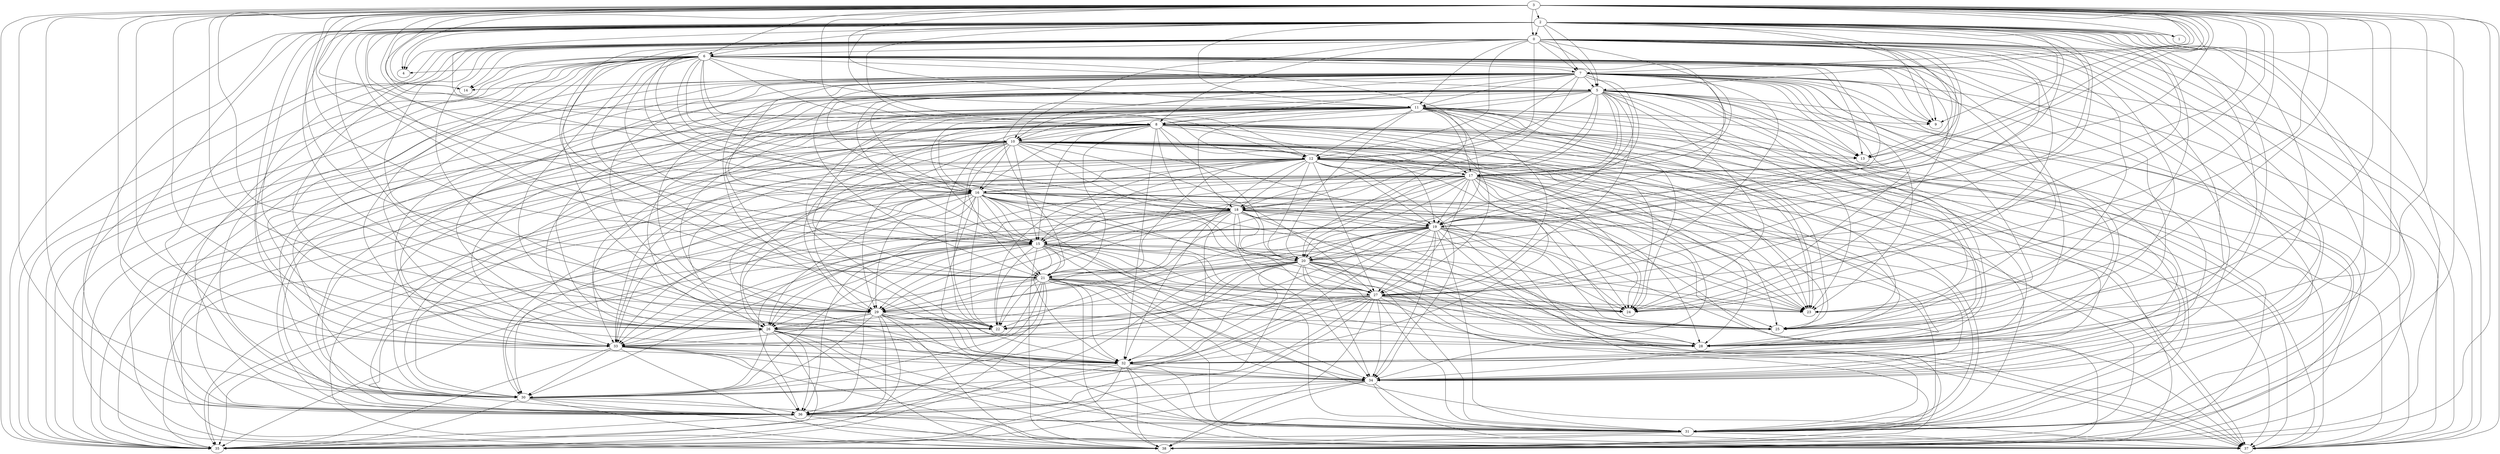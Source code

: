 digraph {
    0 -> 4;
    0 -> 5;
    0 -> 6;
    0 -> 7;
    0 -> 8;
    0 -> 9;
    0 -> 10;
    0 -> 11;
    0 -> 12;
    0 -> 13;
    0 -> 14;
    0 -> 15;
    0 -> 16;
    0 -> 17;
    0 -> 18;
    0 -> 19;
    0 -> 20;
    0 -> 21;
    0 -> 22;
    0 -> 23;
    0 -> 24;
    0 -> 25;
    0 -> 26;
    0 -> 27;
    0 -> 28;
    0 -> 29;
    0 -> 30;
    0 -> 31;
    0 -> 32;
    0 -> 33;
    0 -> 34;
    0 -> 35;
    0 -> 36;
    0 -> 37;
    0 -> 38;
    2 -> 0;
    2 -> 1;
    2 -> 4;
    2 -> 5;
    2 -> 6;
    2 -> 7;
    2 -> 8;
    2 -> 9;
    2 -> 10;
    2 -> 11;
    2 -> 12;
    2 -> 13;
    2 -> 14;
    2 -> 15;
    2 -> 16;
    2 -> 17;
    2 -> 18;
    2 -> 19;
    2 -> 20;
    2 -> 21;
    2 -> 22;
    2 -> 23;
    2 -> 24;
    2 -> 25;
    2 -> 26;
    2 -> 27;
    2 -> 28;
    2 -> 29;
    2 -> 30;
    2 -> 31;
    2 -> 32;
    2 -> 33;
    2 -> 34;
    2 -> 35;
    2 -> 36;
    2 -> 37;
    2 -> 38;
    3 -> 0;
    3 -> 1;
    3 -> 2;
    3 -> 4;
    3 -> 5;
    3 -> 6;
    3 -> 7;
    3 -> 8;
    3 -> 9;
    3 -> 10;
    3 -> 11;
    3 -> 12;
    3 -> 13;
    3 -> 14;
    3 -> 15;
    3 -> 16;
    3 -> 17;
    3 -> 18;
    3 -> 19;
    3 -> 20;
    3 -> 21;
    3 -> 22;
    3 -> 23;
    3 -> 24;
    3 -> 25;
    3 -> 26;
    3 -> 27;
    3 -> 28;
    3 -> 29;
    3 -> 30;
    3 -> 31;
    3 -> 32;
    3 -> 33;
    3 -> 34;
    3 -> 35;
    3 -> 36;
    3 -> 37;
    3 -> 38;
    5 -> 8;
    5 -> 9;
    5 -> 10;
    5 -> 11;
    5 -> 12;
    5 -> 13;
    5 -> 15;
    5 -> 16;
    5 -> 17;
    5 -> 18;
    5 -> 19;
    5 -> 20;
    5 -> 21;
    5 -> 22;
    5 -> 23;
    5 -> 24;
    5 -> 25;
    5 -> 26;
    5 -> 27;
    5 -> 28;
    5 -> 29;
    5 -> 30;
    5 -> 31;
    5 -> 32;
    5 -> 33;
    5 -> 34;
    5 -> 35;
    5 -> 36;
    5 -> 37;
    5 -> 38;
    6 -> 4;
    6 -> 5;
    6 -> 7;
    6 -> 8;
    6 -> 9;
    6 -> 10;
    6 -> 11;
    6 -> 12;
    6 -> 13;
    6 -> 14;
    6 -> 15;
    6 -> 16;
    6 -> 17;
    6 -> 18;
    6 -> 19;
    6 -> 20;
    6 -> 21;
    6 -> 22;
    6 -> 23;
    6 -> 24;
    6 -> 25;
    6 -> 26;
    6 -> 27;
    6 -> 28;
    6 -> 29;
    6 -> 30;
    6 -> 31;
    6 -> 32;
    6 -> 33;
    6 -> 34;
    6 -> 35;
    6 -> 36;
    6 -> 37;
    6 -> 38;
    7 -> 5;
    7 -> 8;
    7 -> 9;
    7 -> 10;
    7 -> 11;
    7 -> 12;
    7 -> 13;
    7 -> 14;
    7 -> 15;
    7 -> 16;
    7 -> 17;
    7 -> 18;
    7 -> 19;
    7 -> 20;
    7 -> 21;
    7 -> 22;
    7 -> 23;
    7 -> 24;
    7 -> 25;
    7 -> 26;
    7 -> 27;
    7 -> 28;
    7 -> 29;
    7 -> 30;
    7 -> 31;
    7 -> 32;
    7 -> 33;
    7 -> 34;
    7 -> 35;
    7 -> 36;
    7 -> 37;
    7 -> 38;
    8 -> 10;
    8 -> 12;
    8 -> 13;
    8 -> 15;
    8 -> 16;
    8 -> 17;
    8 -> 18;
    8 -> 19;
    8 -> 20;
    8 -> 21;
    8 -> 22;
    8 -> 23;
    8 -> 24;
    8 -> 25;
    8 -> 26;
    8 -> 27;
    8 -> 28;
    8 -> 29;
    8 -> 30;
    8 -> 31;
    8 -> 32;
    8 -> 33;
    8 -> 34;
    8 -> 35;
    8 -> 36;
    8 -> 37;
    8 -> 38;
    10 -> 12;
    10 -> 13;
    10 -> 15;
    10 -> 16;
    10 -> 17;
    10 -> 18;
    10 -> 19;
    10 -> 20;
    10 -> 21;
    10 -> 22;
    10 -> 23;
    10 -> 24;
    10 -> 25;
    10 -> 26;
    10 -> 27;
    10 -> 28;
    10 -> 29;
    10 -> 30;
    10 -> 31;
    10 -> 32;
    10 -> 33;
    10 -> 34;
    10 -> 35;
    10 -> 36;
    10 -> 37;
    10 -> 38;
    11 -> 8;
    11 -> 9;
    11 -> 10;
    11 -> 12;
    11 -> 13;
    11 -> 15;
    11 -> 16;
    11 -> 17;
    11 -> 18;
    11 -> 19;
    11 -> 20;
    11 -> 21;
    11 -> 22;
    11 -> 23;
    11 -> 24;
    11 -> 25;
    11 -> 26;
    11 -> 27;
    11 -> 28;
    11 -> 29;
    11 -> 30;
    11 -> 31;
    11 -> 32;
    11 -> 33;
    11 -> 34;
    11 -> 35;
    11 -> 36;
    11 -> 37;
    11 -> 38;
    12 -> 15;
    12 -> 16;
    12 -> 17;
    12 -> 18;
    12 -> 19;
    12 -> 20;
    12 -> 21;
    12 -> 22;
    12 -> 23;
    12 -> 24;
    12 -> 25;
    12 -> 26;
    12 -> 27;
    12 -> 28;
    12 -> 29;
    12 -> 30;
    12 -> 31;
    12 -> 32;
    12 -> 33;
    12 -> 34;
    12 -> 35;
    12 -> 36;
    12 -> 37;
    12 -> 38;
    15 -> 20;
    15 -> 21;
    15 -> 22;
    15 -> 23;
    15 -> 24;
    15 -> 25;
    15 -> 26;
    15 -> 27;
    15 -> 28;
    15 -> 29;
    15 -> 30;
    15 -> 31;
    15 -> 32;
    15 -> 33;
    15 -> 34;
    15 -> 35;
    15 -> 36;
    15 -> 37;
    15 -> 38;
    16 -> 15;
    16 -> 18;
    16 -> 19;
    16 -> 20;
    16 -> 21;
    16 -> 22;
    16 -> 23;
    16 -> 24;
    16 -> 25;
    16 -> 26;
    16 -> 27;
    16 -> 28;
    16 -> 29;
    16 -> 30;
    16 -> 31;
    16 -> 32;
    16 -> 33;
    16 -> 34;
    16 -> 35;
    16 -> 36;
    16 -> 37;
    16 -> 38;
    17 -> 15;
    17 -> 16;
    17 -> 18;
    17 -> 19;
    17 -> 20;
    17 -> 21;
    17 -> 22;
    17 -> 23;
    17 -> 24;
    17 -> 25;
    17 -> 26;
    17 -> 27;
    17 -> 28;
    17 -> 29;
    17 -> 30;
    17 -> 31;
    17 -> 32;
    17 -> 33;
    17 -> 34;
    17 -> 35;
    17 -> 36;
    17 -> 37;
    17 -> 38;
    18 -> 15;
    18 -> 19;
    18 -> 20;
    18 -> 21;
    18 -> 22;
    18 -> 23;
    18 -> 24;
    18 -> 25;
    18 -> 26;
    18 -> 27;
    18 -> 28;
    18 -> 29;
    18 -> 30;
    18 -> 31;
    18 -> 32;
    18 -> 33;
    18 -> 34;
    18 -> 35;
    18 -> 36;
    18 -> 37;
    18 -> 38;
    19 -> 15;
    19 -> 20;
    19 -> 21;
    19 -> 22;
    19 -> 23;
    19 -> 24;
    19 -> 25;
    19 -> 26;
    19 -> 27;
    19 -> 28;
    19 -> 29;
    19 -> 30;
    19 -> 31;
    19 -> 32;
    19 -> 33;
    19 -> 34;
    19 -> 35;
    19 -> 36;
    19 -> 37;
    19 -> 38;
    20 -> 21;
    20 -> 22;
    20 -> 23;
    20 -> 24;
    20 -> 25;
    20 -> 26;
    20 -> 27;
    20 -> 28;
    20 -> 29;
    20 -> 30;
    20 -> 31;
    20 -> 32;
    20 -> 33;
    20 -> 34;
    20 -> 35;
    20 -> 36;
    20 -> 37;
    20 -> 38;
    21 -> 22;
    21 -> 23;
    21 -> 24;
    21 -> 25;
    21 -> 26;
    21 -> 27;
    21 -> 28;
    21 -> 29;
    21 -> 30;
    21 -> 31;
    21 -> 32;
    21 -> 33;
    21 -> 34;
    21 -> 35;
    21 -> 36;
    21 -> 37;
    21 -> 38;
    26 -> 28;
    26 -> 30;
    26 -> 31;
    26 -> 32;
    26 -> 33;
    26 -> 34;
    26 -> 35;
    26 -> 36;
    26 -> 37;
    26 -> 38;
    27 -> 22;
    27 -> 23;
    27 -> 24;
    27 -> 25;
    27 -> 26;
    27 -> 28;
    27 -> 29;
    27 -> 30;
    27 -> 31;
    27 -> 32;
    27 -> 33;
    27 -> 34;
    27 -> 35;
    27 -> 36;
    27 -> 37;
    27 -> 38;
    29 -> 22;
    29 -> 25;
    29 -> 26;
    29 -> 28;
    29 -> 30;
    29 -> 31;
    29 -> 32;
    29 -> 33;
    29 -> 34;
    29 -> 35;
    29 -> 36;
    29 -> 37;
    29 -> 38;
    30 -> 31;
    30 -> 35;
    30 -> 36;
    30 -> 37;
    30 -> 38;
    31 -> 35;
    31 -> 37;
    31 -> 38;
    32 -> 30;
    32 -> 31;
    32 -> 34;
    32 -> 35;
    32 -> 36;
    32 -> 37;
    32 -> 38;
    33 -> 30;
    33 -> 31;
    33 -> 32;
    33 -> 34;
    33 -> 35;
    33 -> 36;
    33 -> 37;
    33 -> 38;
    34 -> 30;
    34 -> 31;
    34 -> 35;
    34 -> 36;
    34 -> 37;
    34 -> 38;
    36 -> 31;
    36 -> 35;
    36 -> 37;
    36 -> 38;
}